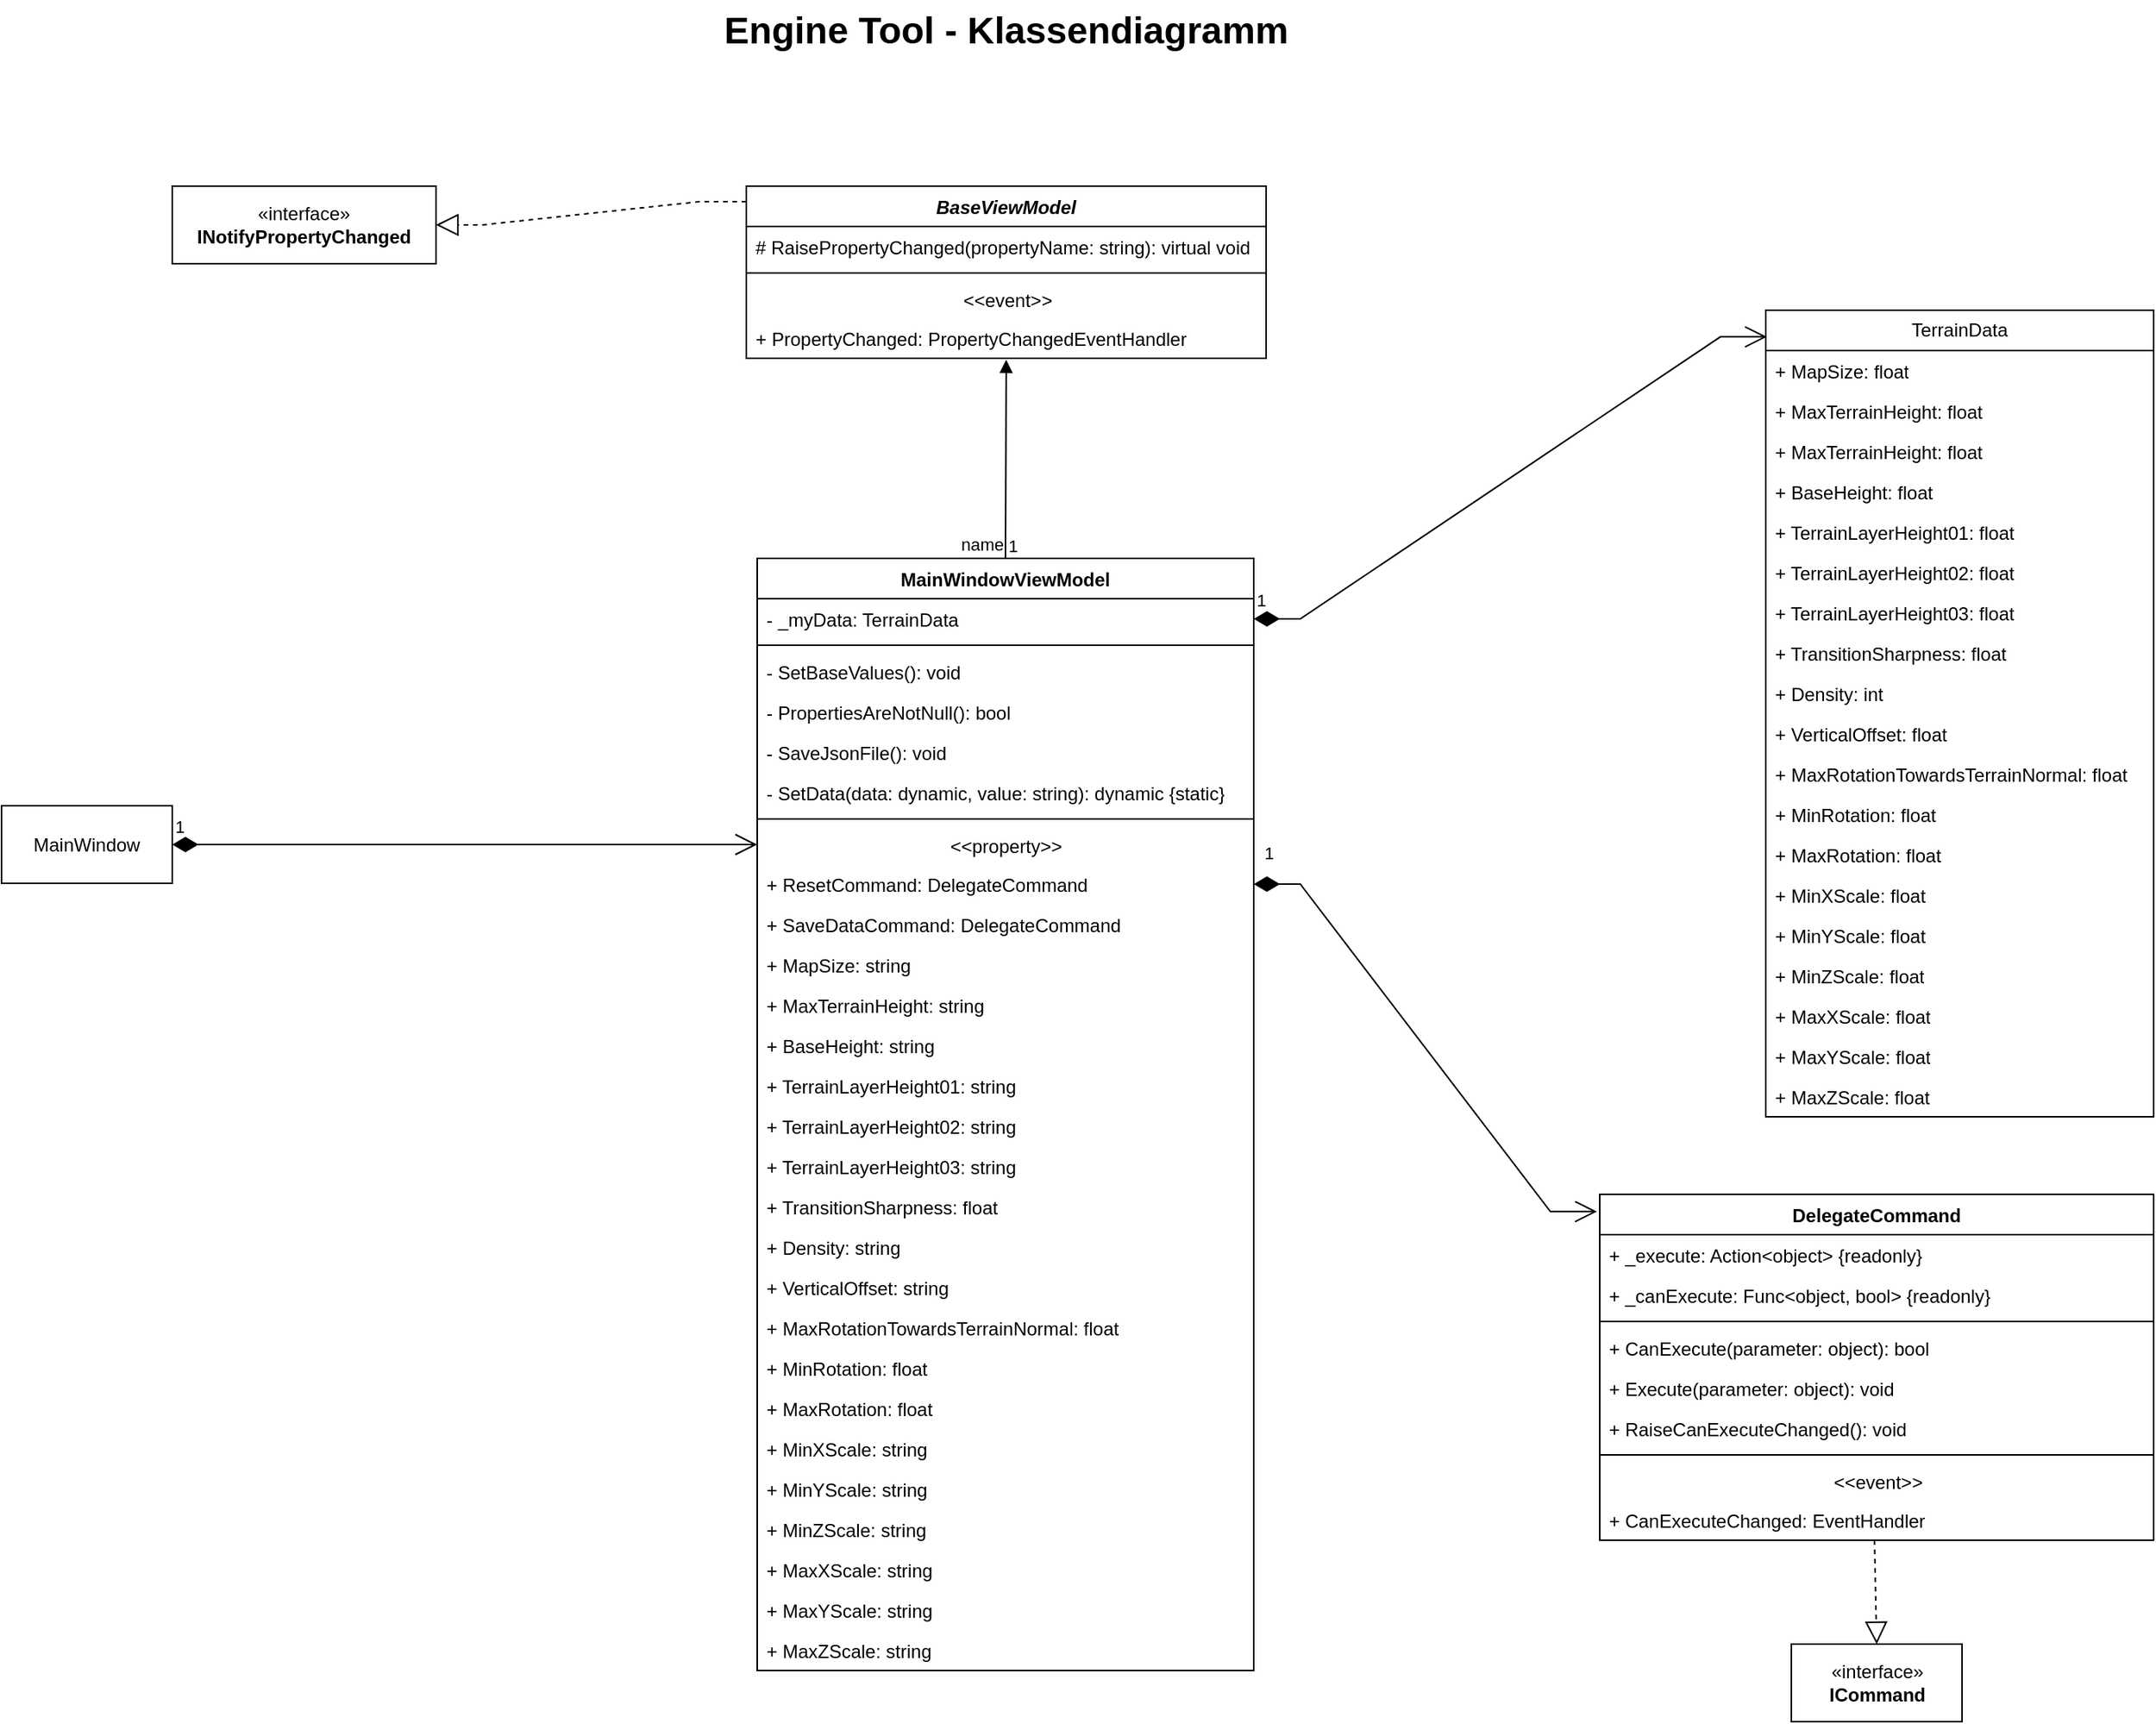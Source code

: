 <mxfile version="24.7.17">
  <diagram id="C5RBs43oDa-KdzZeNtuy" name="Page-1">
    <mxGraphModel dx="1247" dy="734" grid="1" gridSize="10" guides="1" tooltips="1" connect="1" arrows="1" fold="1" page="1" pageScale="1" pageWidth="1654" pageHeight="1169" math="0" shadow="0">
      <root>
        <mxCell id="WIyWlLk6GJQsqaUBKTNV-0" />
        <mxCell id="WIyWlLk6GJQsqaUBKTNV-1" parent="WIyWlLk6GJQsqaUBKTNV-0" />
        <mxCell id="wNG5AQzF8lPSqnR4uY4q-0" value="Engine Tool - Klassendiagramm" style="text;strokeColor=none;fillColor=none;html=1;fontSize=24;fontStyle=1;verticalAlign=middle;align=center;" vertex="1" parent="WIyWlLk6GJQsqaUBKTNV-1">
          <mxGeometry x="619" y="30" width="416" height="40" as="geometry" />
        </mxCell>
        <mxCell id="wNG5AQzF8lPSqnR4uY4q-1" value="TerrainData" style="swimlane;fontStyle=0;childLayout=stackLayout;horizontal=1;startSize=26;fillColor=none;horizontalStack=0;resizeParent=1;resizeParentMax=0;resizeLast=0;collapsible=1;marginBottom=0;whiteSpace=wrap;html=1;" vertex="1" parent="WIyWlLk6GJQsqaUBKTNV-1">
          <mxGeometry x="1317" y="230" width="250" height="520" as="geometry" />
        </mxCell>
        <mxCell id="wNG5AQzF8lPSqnR4uY4q-2" value="+ MapSize: float" style="text;strokeColor=none;fillColor=none;align=left;verticalAlign=top;spacingLeft=4;spacingRight=4;overflow=hidden;rotatable=0;points=[[0,0.5],[1,0.5]];portConstraint=eastwest;whiteSpace=wrap;html=1;" vertex="1" parent="wNG5AQzF8lPSqnR4uY4q-1">
          <mxGeometry y="26" width="250" height="26" as="geometry" />
        </mxCell>
        <mxCell id="wNG5AQzF8lPSqnR4uY4q-3" value="+ MaxTerrainHeight: float" style="text;strokeColor=none;fillColor=none;align=left;verticalAlign=top;spacingLeft=4;spacingRight=4;overflow=hidden;rotatable=0;points=[[0,0.5],[1,0.5]];portConstraint=eastwest;whiteSpace=wrap;html=1;" vertex="1" parent="wNG5AQzF8lPSqnR4uY4q-1">
          <mxGeometry y="52" width="250" height="26" as="geometry" />
        </mxCell>
        <mxCell id="wNG5AQzF8lPSqnR4uY4q-43" value="+ MaxTerrainHeight: float" style="text;strokeColor=none;fillColor=none;align=left;verticalAlign=top;spacingLeft=4;spacingRight=4;overflow=hidden;rotatable=0;points=[[0,0.5],[1,0.5]];portConstraint=eastwest;whiteSpace=wrap;html=1;" vertex="1" parent="wNG5AQzF8lPSqnR4uY4q-1">
          <mxGeometry y="78" width="250" height="26" as="geometry" />
        </mxCell>
        <mxCell id="wNG5AQzF8lPSqnR4uY4q-4" value="+ BaseHeight: float" style="text;strokeColor=none;fillColor=none;align=left;verticalAlign=top;spacingLeft=4;spacingRight=4;overflow=hidden;rotatable=0;points=[[0,0.5],[1,0.5]];portConstraint=eastwest;whiteSpace=wrap;html=1;" vertex="1" parent="wNG5AQzF8lPSqnR4uY4q-1">
          <mxGeometry y="104" width="250" height="26" as="geometry" />
        </mxCell>
        <mxCell id="wNG5AQzF8lPSqnR4uY4q-44" value="+ TerrainLayerHeight01: float" style="text;strokeColor=none;fillColor=none;align=left;verticalAlign=top;spacingLeft=4;spacingRight=4;overflow=hidden;rotatable=0;points=[[0,0.5],[1,0.5]];portConstraint=eastwest;whiteSpace=wrap;html=1;" vertex="1" parent="wNG5AQzF8lPSqnR4uY4q-1">
          <mxGeometry y="130" width="250" height="26" as="geometry" />
        </mxCell>
        <mxCell id="wNG5AQzF8lPSqnR4uY4q-45" value="+ TerrainLayerHeight02: float" style="text;strokeColor=none;fillColor=none;align=left;verticalAlign=top;spacingLeft=4;spacingRight=4;overflow=hidden;rotatable=0;points=[[0,0.5],[1,0.5]];portConstraint=eastwest;whiteSpace=wrap;html=1;" vertex="1" parent="wNG5AQzF8lPSqnR4uY4q-1">
          <mxGeometry y="156" width="250" height="26" as="geometry" />
        </mxCell>
        <mxCell id="wNG5AQzF8lPSqnR4uY4q-46" value="+ TerrainLayerHeight03: float" style="text;strokeColor=none;fillColor=none;align=left;verticalAlign=top;spacingLeft=4;spacingRight=4;overflow=hidden;rotatable=0;points=[[0,0.5],[1,0.5]];portConstraint=eastwest;whiteSpace=wrap;html=1;" vertex="1" parent="wNG5AQzF8lPSqnR4uY4q-1">
          <mxGeometry y="182" width="250" height="26" as="geometry" />
        </mxCell>
        <mxCell id="wNG5AQzF8lPSqnR4uY4q-47" value="+ TransitionSharpness: float" style="text;strokeColor=none;fillColor=none;align=left;verticalAlign=top;spacingLeft=4;spacingRight=4;overflow=hidden;rotatable=0;points=[[0,0.5],[1,0.5]];portConstraint=eastwest;whiteSpace=wrap;html=1;" vertex="1" parent="wNG5AQzF8lPSqnR4uY4q-1">
          <mxGeometry y="208" width="250" height="26" as="geometry" />
        </mxCell>
        <mxCell id="wNG5AQzF8lPSqnR4uY4q-48" value="+ Density: int" style="text;strokeColor=none;fillColor=none;align=left;verticalAlign=top;spacingLeft=4;spacingRight=4;overflow=hidden;rotatable=0;points=[[0,0.5],[1,0.5]];portConstraint=eastwest;whiteSpace=wrap;html=1;" vertex="1" parent="wNG5AQzF8lPSqnR4uY4q-1">
          <mxGeometry y="234" width="250" height="26" as="geometry" />
        </mxCell>
        <mxCell id="wNG5AQzF8lPSqnR4uY4q-49" value="+ VerticalOffset: float" style="text;strokeColor=none;fillColor=none;align=left;verticalAlign=top;spacingLeft=4;spacingRight=4;overflow=hidden;rotatable=0;points=[[0,0.5],[1,0.5]];portConstraint=eastwest;whiteSpace=wrap;html=1;" vertex="1" parent="wNG5AQzF8lPSqnR4uY4q-1">
          <mxGeometry y="260" width="250" height="26" as="geometry" />
        </mxCell>
        <mxCell id="wNG5AQzF8lPSqnR4uY4q-50" value="+ MaxRotationTowardsTerrainNormal: float" style="text;strokeColor=none;fillColor=none;align=left;verticalAlign=top;spacingLeft=4;spacingRight=4;overflow=hidden;rotatable=0;points=[[0,0.5],[1,0.5]];portConstraint=eastwest;whiteSpace=wrap;html=1;" vertex="1" parent="wNG5AQzF8lPSqnR4uY4q-1">
          <mxGeometry y="286" width="250" height="26" as="geometry" />
        </mxCell>
        <mxCell id="wNG5AQzF8lPSqnR4uY4q-51" value="+ MinRotation: float" style="text;strokeColor=none;fillColor=none;align=left;verticalAlign=top;spacingLeft=4;spacingRight=4;overflow=hidden;rotatable=0;points=[[0,0.5],[1,0.5]];portConstraint=eastwest;whiteSpace=wrap;html=1;" vertex="1" parent="wNG5AQzF8lPSqnR4uY4q-1">
          <mxGeometry y="312" width="250" height="26" as="geometry" />
        </mxCell>
        <mxCell id="wNG5AQzF8lPSqnR4uY4q-52" value="+ MaxRotation: float" style="text;strokeColor=none;fillColor=none;align=left;verticalAlign=top;spacingLeft=4;spacingRight=4;overflow=hidden;rotatable=0;points=[[0,0.5],[1,0.5]];portConstraint=eastwest;whiteSpace=wrap;html=1;" vertex="1" parent="wNG5AQzF8lPSqnR4uY4q-1">
          <mxGeometry y="338" width="250" height="26" as="geometry" />
        </mxCell>
        <mxCell id="wNG5AQzF8lPSqnR4uY4q-53" value="+ MinXScale: float" style="text;strokeColor=none;fillColor=none;align=left;verticalAlign=top;spacingLeft=4;spacingRight=4;overflow=hidden;rotatable=0;points=[[0,0.5],[1,0.5]];portConstraint=eastwest;whiteSpace=wrap;html=1;" vertex="1" parent="wNG5AQzF8lPSqnR4uY4q-1">
          <mxGeometry y="364" width="250" height="26" as="geometry" />
        </mxCell>
        <mxCell id="wNG5AQzF8lPSqnR4uY4q-54" value="+ MinYScale: float" style="text;strokeColor=none;fillColor=none;align=left;verticalAlign=top;spacingLeft=4;spacingRight=4;overflow=hidden;rotatable=0;points=[[0,0.5],[1,0.5]];portConstraint=eastwest;whiteSpace=wrap;html=1;" vertex="1" parent="wNG5AQzF8lPSqnR4uY4q-1">
          <mxGeometry y="390" width="250" height="26" as="geometry" />
        </mxCell>
        <mxCell id="wNG5AQzF8lPSqnR4uY4q-55" value="+ MinZScale: float" style="text;strokeColor=none;fillColor=none;align=left;verticalAlign=top;spacingLeft=4;spacingRight=4;overflow=hidden;rotatable=0;points=[[0,0.5],[1,0.5]];portConstraint=eastwest;whiteSpace=wrap;html=1;" vertex="1" parent="wNG5AQzF8lPSqnR4uY4q-1">
          <mxGeometry y="416" width="250" height="26" as="geometry" />
        </mxCell>
        <mxCell id="wNG5AQzF8lPSqnR4uY4q-56" value="+ MaxXScale: float" style="text;strokeColor=none;fillColor=none;align=left;verticalAlign=top;spacingLeft=4;spacingRight=4;overflow=hidden;rotatable=0;points=[[0,0.5],[1,0.5]];portConstraint=eastwest;whiteSpace=wrap;html=1;" vertex="1" parent="wNG5AQzF8lPSqnR4uY4q-1">
          <mxGeometry y="442" width="250" height="26" as="geometry" />
        </mxCell>
        <mxCell id="wNG5AQzF8lPSqnR4uY4q-57" value="+ MaxYScale: float" style="text;strokeColor=none;fillColor=none;align=left;verticalAlign=top;spacingLeft=4;spacingRight=4;overflow=hidden;rotatable=0;points=[[0,0.5],[1,0.5]];portConstraint=eastwest;whiteSpace=wrap;html=1;" vertex="1" parent="wNG5AQzF8lPSqnR4uY4q-1">
          <mxGeometry y="468" width="250" height="26" as="geometry" />
        </mxCell>
        <mxCell id="wNG5AQzF8lPSqnR4uY4q-58" value="+ MaxZScale: float" style="text;strokeColor=none;fillColor=none;align=left;verticalAlign=top;spacingLeft=4;spacingRight=4;overflow=hidden;rotatable=0;points=[[0,0.5],[1,0.5]];portConstraint=eastwest;whiteSpace=wrap;html=1;" vertex="1" parent="wNG5AQzF8lPSqnR4uY4q-1">
          <mxGeometry y="494" width="250" height="26" as="geometry" />
        </mxCell>
        <mxCell id="wNG5AQzF8lPSqnR4uY4q-5" value="MainWindowViewModel" style="swimlane;fontStyle=1;align=center;verticalAlign=top;childLayout=stackLayout;horizontal=1;startSize=26;horizontalStack=0;resizeParent=1;resizeParentMax=0;resizeLast=0;collapsible=1;marginBottom=0;whiteSpace=wrap;html=1;" vertex="1" parent="WIyWlLk6GJQsqaUBKTNV-1">
          <mxGeometry x="667" y="390" width="320" height="717" as="geometry" />
        </mxCell>
        <mxCell id="wNG5AQzF8lPSqnR4uY4q-6" value="- _myData: TerrainData" style="text;strokeColor=none;fillColor=none;align=left;verticalAlign=top;spacingLeft=4;spacingRight=4;overflow=hidden;rotatable=0;points=[[0,0.5],[1,0.5]];portConstraint=eastwest;whiteSpace=wrap;html=1;" vertex="1" parent="wNG5AQzF8lPSqnR4uY4q-5">
          <mxGeometry y="26" width="320" height="26" as="geometry" />
        </mxCell>
        <mxCell id="wNG5AQzF8lPSqnR4uY4q-7" value="" style="line;strokeWidth=1;fillColor=none;align=left;verticalAlign=middle;spacingTop=-1;spacingLeft=3;spacingRight=3;rotatable=0;labelPosition=right;points=[];portConstraint=eastwest;strokeColor=inherit;" vertex="1" parent="wNG5AQzF8lPSqnR4uY4q-5">
          <mxGeometry y="52" width="320" height="8" as="geometry" />
        </mxCell>
        <mxCell id="wNG5AQzF8lPSqnR4uY4q-8" value="- SetBaseValues(): void" style="text;strokeColor=none;fillColor=none;align=left;verticalAlign=top;spacingLeft=4;spacingRight=4;overflow=hidden;rotatable=0;points=[[0,0.5],[1,0.5]];portConstraint=eastwest;whiteSpace=wrap;html=1;" vertex="1" parent="wNG5AQzF8lPSqnR4uY4q-5">
          <mxGeometry y="60" width="320" height="26" as="geometry" />
        </mxCell>
        <mxCell id="wNG5AQzF8lPSqnR4uY4q-67" value="- PropertiesAreNotNull(): bool" style="text;strokeColor=none;fillColor=none;align=left;verticalAlign=top;spacingLeft=4;spacingRight=4;overflow=hidden;rotatable=0;points=[[0,0.5],[1,0.5]];portConstraint=eastwest;whiteSpace=wrap;html=1;" vertex="1" parent="wNG5AQzF8lPSqnR4uY4q-5">
          <mxGeometry y="86" width="320" height="26" as="geometry" />
        </mxCell>
        <mxCell id="wNG5AQzF8lPSqnR4uY4q-68" value="- SaveJsonFile(): void" style="text;strokeColor=none;fillColor=none;align=left;verticalAlign=top;spacingLeft=4;spacingRight=4;overflow=hidden;rotatable=0;points=[[0,0.5],[1,0.5]];portConstraint=eastwest;whiteSpace=wrap;html=1;" vertex="1" parent="wNG5AQzF8lPSqnR4uY4q-5">
          <mxGeometry y="112" width="320" height="26" as="geometry" />
        </mxCell>
        <mxCell id="wNG5AQzF8lPSqnR4uY4q-69" value="- SetData(data: dynamic, value: string): dynamic {static}" style="text;strokeColor=none;fillColor=none;align=left;verticalAlign=top;spacingLeft=4;spacingRight=4;overflow=hidden;rotatable=0;points=[[0,0.5],[1,0.5]];portConstraint=eastwest;whiteSpace=wrap;html=1;" vertex="1" parent="wNG5AQzF8lPSqnR4uY4q-5">
          <mxGeometry y="138" width="320" height="26" as="geometry" />
        </mxCell>
        <mxCell id="wNG5AQzF8lPSqnR4uY4q-70" value="" style="line;strokeWidth=1;fillColor=none;align=left;verticalAlign=middle;spacingTop=-1;spacingLeft=3;spacingRight=3;rotatable=0;labelPosition=right;points=[];portConstraint=eastwest;strokeColor=inherit;" vertex="1" parent="wNG5AQzF8lPSqnR4uY4q-5">
          <mxGeometry y="164" width="320" height="8" as="geometry" />
        </mxCell>
        <mxCell id="wNG5AQzF8lPSqnR4uY4q-72" value="&amp;lt;&amp;lt;property&amp;gt;&amp;gt;" style="text;html=1;align=center;" vertex="1" parent="wNG5AQzF8lPSqnR4uY4q-5">
          <mxGeometry y="172" width="320" height="25" as="geometry" />
        </mxCell>
        <mxCell id="wNG5AQzF8lPSqnR4uY4q-71" value="+ ResetCommand: DelegateCommand" style="text;strokeColor=none;fillColor=none;align=left;verticalAlign=top;spacingLeft=4;spacingRight=4;overflow=hidden;rotatable=0;points=[[0,0.5],[1,0.5]];portConstraint=eastwest;whiteSpace=wrap;html=1;" vertex="1" parent="wNG5AQzF8lPSqnR4uY4q-5">
          <mxGeometry y="197" width="320" height="26" as="geometry" />
        </mxCell>
        <mxCell id="wNG5AQzF8lPSqnR4uY4q-73" value="+ SaveDataCommand: DelegateCommand" style="text;strokeColor=none;fillColor=none;align=left;verticalAlign=top;spacingLeft=4;spacingRight=4;overflow=hidden;rotatable=0;points=[[0,0.5],[1,0.5]];portConstraint=eastwest;whiteSpace=wrap;html=1;" vertex="1" parent="wNG5AQzF8lPSqnR4uY4q-5">
          <mxGeometry y="223" width="320" height="26" as="geometry" />
        </mxCell>
        <mxCell id="wNG5AQzF8lPSqnR4uY4q-74" value="+ MapSize: string" style="text;strokeColor=none;fillColor=none;align=left;verticalAlign=top;spacingLeft=4;spacingRight=4;overflow=hidden;rotatable=0;points=[[0,0.5],[1,0.5]];portConstraint=eastwest;whiteSpace=wrap;html=1;" vertex="1" parent="wNG5AQzF8lPSqnR4uY4q-5">
          <mxGeometry y="249" width="320" height="26" as="geometry" />
        </mxCell>
        <mxCell id="wNG5AQzF8lPSqnR4uY4q-75" value="+ MaxTerrainHeight: string" style="text;strokeColor=none;fillColor=none;align=left;verticalAlign=top;spacingLeft=4;spacingRight=4;overflow=hidden;rotatable=0;points=[[0,0.5],[1,0.5]];portConstraint=eastwest;whiteSpace=wrap;html=1;" vertex="1" parent="wNG5AQzF8lPSqnR4uY4q-5">
          <mxGeometry y="275" width="320" height="26" as="geometry" />
        </mxCell>
        <mxCell id="wNG5AQzF8lPSqnR4uY4q-76" value="+ BaseHeight: string" style="text;strokeColor=none;fillColor=none;align=left;verticalAlign=top;spacingLeft=4;spacingRight=4;overflow=hidden;rotatable=0;points=[[0,0.5],[1,0.5]];portConstraint=eastwest;whiteSpace=wrap;html=1;" vertex="1" parent="wNG5AQzF8lPSqnR4uY4q-5">
          <mxGeometry y="301" width="320" height="26" as="geometry" />
        </mxCell>
        <mxCell id="wNG5AQzF8lPSqnR4uY4q-77" value="+ TerrainLayerHeight01: string" style="text;strokeColor=none;fillColor=none;align=left;verticalAlign=top;spacingLeft=4;spacingRight=4;overflow=hidden;rotatable=0;points=[[0,0.5],[1,0.5]];portConstraint=eastwest;whiteSpace=wrap;html=1;" vertex="1" parent="wNG5AQzF8lPSqnR4uY4q-5">
          <mxGeometry y="327" width="320" height="26" as="geometry" />
        </mxCell>
        <mxCell id="wNG5AQzF8lPSqnR4uY4q-78" value="+ TerrainLayerHeight02: string" style="text;strokeColor=none;fillColor=none;align=left;verticalAlign=top;spacingLeft=4;spacingRight=4;overflow=hidden;rotatable=0;points=[[0,0.5],[1,0.5]];portConstraint=eastwest;whiteSpace=wrap;html=1;" vertex="1" parent="wNG5AQzF8lPSqnR4uY4q-5">
          <mxGeometry y="353" width="320" height="26" as="geometry" />
        </mxCell>
        <mxCell id="wNG5AQzF8lPSqnR4uY4q-79" value="+ TerrainLayerHeight03: string" style="text;strokeColor=none;fillColor=none;align=left;verticalAlign=top;spacingLeft=4;spacingRight=4;overflow=hidden;rotatable=0;points=[[0,0.5],[1,0.5]];portConstraint=eastwest;whiteSpace=wrap;html=1;" vertex="1" parent="wNG5AQzF8lPSqnR4uY4q-5">
          <mxGeometry y="379" width="320" height="26" as="geometry" />
        </mxCell>
        <mxCell id="wNG5AQzF8lPSqnR4uY4q-80" value="+ TransitionSharpness: float" style="text;strokeColor=none;fillColor=none;align=left;verticalAlign=top;spacingLeft=4;spacingRight=4;overflow=hidden;rotatable=0;points=[[0,0.5],[1,0.5]];portConstraint=eastwest;whiteSpace=wrap;html=1;" vertex="1" parent="wNG5AQzF8lPSqnR4uY4q-5">
          <mxGeometry y="405" width="320" height="26" as="geometry" />
        </mxCell>
        <mxCell id="wNG5AQzF8lPSqnR4uY4q-81" value="+ Density: string" style="text;strokeColor=none;fillColor=none;align=left;verticalAlign=top;spacingLeft=4;spacingRight=4;overflow=hidden;rotatable=0;points=[[0,0.5],[1,0.5]];portConstraint=eastwest;whiteSpace=wrap;html=1;" vertex="1" parent="wNG5AQzF8lPSqnR4uY4q-5">
          <mxGeometry y="431" width="320" height="26" as="geometry" />
        </mxCell>
        <mxCell id="wNG5AQzF8lPSqnR4uY4q-82" value="+ VerticalOffset: string" style="text;strokeColor=none;fillColor=none;align=left;verticalAlign=top;spacingLeft=4;spacingRight=4;overflow=hidden;rotatable=0;points=[[0,0.5],[1,0.5]];portConstraint=eastwest;whiteSpace=wrap;html=1;" vertex="1" parent="wNG5AQzF8lPSqnR4uY4q-5">
          <mxGeometry y="457" width="320" height="26" as="geometry" />
        </mxCell>
        <mxCell id="wNG5AQzF8lPSqnR4uY4q-84" value="+ MaxRotationTowardsTerrainNormal: float" style="text;strokeColor=none;fillColor=none;align=left;verticalAlign=top;spacingLeft=4;spacingRight=4;overflow=hidden;rotatable=0;points=[[0,0.5],[1,0.5]];portConstraint=eastwest;whiteSpace=wrap;html=1;" vertex="1" parent="wNG5AQzF8lPSqnR4uY4q-5">
          <mxGeometry y="483" width="320" height="26" as="geometry" />
        </mxCell>
        <mxCell id="wNG5AQzF8lPSqnR4uY4q-85" value="+ MinRotation: float" style="text;strokeColor=none;fillColor=none;align=left;verticalAlign=top;spacingLeft=4;spacingRight=4;overflow=hidden;rotatable=0;points=[[0,0.5],[1,0.5]];portConstraint=eastwest;whiteSpace=wrap;html=1;" vertex="1" parent="wNG5AQzF8lPSqnR4uY4q-5">
          <mxGeometry y="509" width="320" height="26" as="geometry" />
        </mxCell>
        <mxCell id="wNG5AQzF8lPSqnR4uY4q-86" value="+ MaxRotation: float" style="text;strokeColor=none;fillColor=none;align=left;verticalAlign=top;spacingLeft=4;spacingRight=4;overflow=hidden;rotatable=0;points=[[0,0.5],[1,0.5]];portConstraint=eastwest;whiteSpace=wrap;html=1;" vertex="1" parent="wNG5AQzF8lPSqnR4uY4q-5">
          <mxGeometry y="535" width="320" height="26" as="geometry" />
        </mxCell>
        <mxCell id="wNG5AQzF8lPSqnR4uY4q-87" value="+ MinXScale: string" style="text;strokeColor=none;fillColor=none;align=left;verticalAlign=top;spacingLeft=4;spacingRight=4;overflow=hidden;rotatable=0;points=[[0,0.5],[1,0.5]];portConstraint=eastwest;whiteSpace=wrap;html=1;" vertex="1" parent="wNG5AQzF8lPSqnR4uY4q-5">
          <mxGeometry y="561" width="320" height="26" as="geometry" />
        </mxCell>
        <mxCell id="wNG5AQzF8lPSqnR4uY4q-88" value="+ MinYScale: string" style="text;strokeColor=none;fillColor=none;align=left;verticalAlign=top;spacingLeft=4;spacingRight=4;overflow=hidden;rotatable=0;points=[[0,0.5],[1,0.5]];portConstraint=eastwest;whiteSpace=wrap;html=1;" vertex="1" parent="wNG5AQzF8lPSqnR4uY4q-5">
          <mxGeometry y="587" width="320" height="26" as="geometry" />
        </mxCell>
        <mxCell id="wNG5AQzF8lPSqnR4uY4q-89" value="+ MinZScale: string" style="text;strokeColor=none;fillColor=none;align=left;verticalAlign=top;spacingLeft=4;spacingRight=4;overflow=hidden;rotatable=0;points=[[0,0.5],[1,0.5]];portConstraint=eastwest;whiteSpace=wrap;html=1;" vertex="1" parent="wNG5AQzF8lPSqnR4uY4q-5">
          <mxGeometry y="613" width="320" height="26" as="geometry" />
        </mxCell>
        <mxCell id="wNG5AQzF8lPSqnR4uY4q-93" value="+ MaxXScale: string" style="text;strokeColor=none;fillColor=none;align=left;verticalAlign=top;spacingLeft=4;spacingRight=4;overflow=hidden;rotatable=0;points=[[0,0.5],[1,0.5]];portConstraint=eastwest;whiteSpace=wrap;html=1;" vertex="1" parent="wNG5AQzF8lPSqnR4uY4q-5">
          <mxGeometry y="639" width="320" height="26" as="geometry" />
        </mxCell>
        <mxCell id="wNG5AQzF8lPSqnR4uY4q-94" value="+ MaxYScale: string" style="text;strokeColor=none;fillColor=none;align=left;verticalAlign=top;spacingLeft=4;spacingRight=4;overflow=hidden;rotatable=0;points=[[0,0.5],[1,0.5]];portConstraint=eastwest;whiteSpace=wrap;html=1;" vertex="1" parent="wNG5AQzF8lPSqnR4uY4q-5">
          <mxGeometry y="665" width="320" height="26" as="geometry" />
        </mxCell>
        <mxCell id="wNG5AQzF8lPSqnR4uY4q-95" value="+ MaxZScale: string" style="text;strokeColor=none;fillColor=none;align=left;verticalAlign=top;spacingLeft=4;spacingRight=4;overflow=hidden;rotatable=0;points=[[0,0.5],[1,0.5]];portConstraint=eastwest;whiteSpace=wrap;html=1;" vertex="1" parent="wNG5AQzF8lPSqnR4uY4q-5">
          <mxGeometry y="691" width="320" height="26" as="geometry" />
        </mxCell>
        <mxCell id="wNG5AQzF8lPSqnR4uY4q-9" value="&lt;i&gt;BaseViewModel&lt;/i&gt;" style="swimlane;fontStyle=1;align=center;verticalAlign=top;childLayout=stackLayout;horizontal=1;startSize=26;horizontalStack=0;resizeParent=1;resizeParentMax=0;resizeLast=0;collapsible=1;marginBottom=0;whiteSpace=wrap;html=1;" vertex="1" parent="WIyWlLk6GJQsqaUBKTNV-1">
          <mxGeometry x="660" y="150" width="335" height="111" as="geometry" />
        </mxCell>
        <mxCell id="wNG5AQzF8lPSqnR4uY4q-12" value="# RaisePropertyChanged(propertyName: string): virtual void" style="text;strokeColor=none;fillColor=none;align=left;verticalAlign=top;spacingLeft=4;spacingRight=4;overflow=hidden;rotatable=0;points=[[0,0.5],[1,0.5]];portConstraint=eastwest;whiteSpace=wrap;html=1;" vertex="1" parent="wNG5AQzF8lPSqnR4uY4q-9">
          <mxGeometry y="26" width="335" height="26" as="geometry" />
        </mxCell>
        <mxCell id="wNG5AQzF8lPSqnR4uY4q-11" value="" style="line;strokeWidth=1;fillColor=none;align=left;verticalAlign=middle;spacingTop=-1;spacingLeft=3;spacingRight=3;rotatable=0;labelPosition=right;points=[];portConstraint=eastwest;strokeColor=inherit;" vertex="1" parent="wNG5AQzF8lPSqnR4uY4q-9">
          <mxGeometry y="52" width="335" height="8" as="geometry" />
        </mxCell>
        <mxCell id="wNG5AQzF8lPSqnR4uY4q-31" value="&amp;lt;&amp;lt;event&amp;gt;&amp;gt;" style="text;html=1;align=center;" vertex="1" parent="wNG5AQzF8lPSqnR4uY4q-9">
          <mxGeometry y="60" width="335" height="25" as="geometry" />
        </mxCell>
        <mxCell id="wNG5AQzF8lPSqnR4uY4q-10" value="&lt;div&gt;&lt;span style=&quot;background-color: initial;&quot;&gt;+ PropertyChanged: PropertyChangedEventHandler&lt;/span&gt;&lt;br&gt;&lt;/div&gt;" style="text;strokeColor=none;fillColor=none;align=left;verticalAlign=top;spacingLeft=4;spacingRight=4;overflow=hidden;rotatable=0;points=[[0,0.5],[1,0.5]];portConstraint=eastwest;whiteSpace=wrap;html=1;" vertex="1" parent="wNG5AQzF8lPSqnR4uY4q-9">
          <mxGeometry y="85" width="335" height="26" as="geometry" />
        </mxCell>
        <mxCell id="wNG5AQzF8lPSqnR4uY4q-15" value="DelegateCommand" style="swimlane;fontStyle=1;align=center;verticalAlign=top;childLayout=stackLayout;horizontal=1;startSize=26;horizontalStack=0;resizeParent=1;resizeParentMax=0;resizeLast=0;collapsible=1;marginBottom=0;whiteSpace=wrap;html=1;" vertex="1" parent="WIyWlLk6GJQsqaUBKTNV-1">
          <mxGeometry x="1210" y="800" width="357" height="223" as="geometry" />
        </mxCell>
        <mxCell id="wNG5AQzF8lPSqnR4uY4q-16" value="+ _execute: Action&amp;lt;object&amp;gt; {readonly}" style="text;strokeColor=none;fillColor=none;align=left;verticalAlign=top;spacingLeft=4;spacingRight=4;overflow=hidden;rotatable=0;points=[[0,0.5],[1,0.5]];portConstraint=eastwest;whiteSpace=wrap;html=1;" vertex="1" parent="wNG5AQzF8lPSqnR4uY4q-15">
          <mxGeometry y="26" width="357" height="26" as="geometry" />
        </mxCell>
        <mxCell id="wNG5AQzF8lPSqnR4uY4q-61" value="+ _canExecute: Func&amp;lt;object, bool&amp;gt; {readonly}" style="text;strokeColor=none;fillColor=none;align=left;verticalAlign=top;spacingLeft=4;spacingRight=4;overflow=hidden;rotatable=0;points=[[0,0.5],[1,0.5]];portConstraint=eastwest;whiteSpace=wrap;html=1;" vertex="1" parent="wNG5AQzF8lPSqnR4uY4q-15">
          <mxGeometry y="52" width="357" height="26" as="geometry" />
        </mxCell>
        <mxCell id="wNG5AQzF8lPSqnR4uY4q-17" value="" style="line;strokeWidth=1;fillColor=none;align=left;verticalAlign=middle;spacingTop=-1;spacingLeft=3;spacingRight=3;rotatable=0;labelPosition=right;points=[];portConstraint=eastwest;strokeColor=inherit;" vertex="1" parent="wNG5AQzF8lPSqnR4uY4q-15">
          <mxGeometry y="78" width="357" height="8" as="geometry" />
        </mxCell>
        <mxCell id="wNG5AQzF8lPSqnR4uY4q-18" value="+ CanExecute(parameter: object): bool" style="text;strokeColor=none;fillColor=none;align=left;verticalAlign=top;spacingLeft=4;spacingRight=4;overflow=hidden;rotatable=0;points=[[0,0.5],[1,0.5]];portConstraint=eastwest;whiteSpace=wrap;html=1;" vertex="1" parent="wNG5AQzF8lPSqnR4uY4q-15">
          <mxGeometry y="86" width="357" height="26" as="geometry" />
        </mxCell>
        <mxCell id="wNG5AQzF8lPSqnR4uY4q-64" value="+ Execute(parameter: object): void" style="text;strokeColor=none;fillColor=none;align=left;verticalAlign=top;spacingLeft=4;spacingRight=4;overflow=hidden;rotatable=0;points=[[0,0.5],[1,0.5]];portConstraint=eastwest;whiteSpace=wrap;html=1;" vertex="1" parent="wNG5AQzF8lPSqnR4uY4q-15">
          <mxGeometry y="112" width="357" height="26" as="geometry" />
        </mxCell>
        <mxCell id="wNG5AQzF8lPSqnR4uY4q-65" value="+ RaiseCanExecuteChanged(): void" style="text;strokeColor=none;fillColor=none;align=left;verticalAlign=top;spacingLeft=4;spacingRight=4;overflow=hidden;rotatable=0;points=[[0,0.5],[1,0.5]];portConstraint=eastwest;whiteSpace=wrap;html=1;" vertex="1" parent="wNG5AQzF8lPSqnR4uY4q-15">
          <mxGeometry y="138" width="357" height="26" as="geometry" />
        </mxCell>
        <mxCell id="wNG5AQzF8lPSqnR4uY4q-66" value="" style="line;strokeWidth=1;fillColor=none;align=left;verticalAlign=middle;spacingTop=-1;spacingLeft=3;spacingRight=3;rotatable=0;labelPosition=right;points=[];portConstraint=eastwest;strokeColor=inherit;" vertex="1" parent="wNG5AQzF8lPSqnR4uY4q-15">
          <mxGeometry y="164" width="357" height="8" as="geometry" />
        </mxCell>
        <mxCell id="wNG5AQzF8lPSqnR4uY4q-62" value="&amp;lt;&amp;lt;event&amp;gt;&amp;gt;" style="text;html=1;align=center;" vertex="1" parent="wNG5AQzF8lPSqnR4uY4q-15">
          <mxGeometry y="172" width="357" height="25" as="geometry" />
        </mxCell>
        <mxCell id="wNG5AQzF8lPSqnR4uY4q-63" value="&lt;div&gt;&lt;span style=&quot;background-color: initial;&quot;&gt;+ CanExecuteChanged: EventHandler&lt;/span&gt;&lt;br&gt;&lt;/div&gt;" style="text;strokeColor=none;fillColor=none;align=left;verticalAlign=top;spacingLeft=4;spacingRight=4;overflow=hidden;rotatable=0;points=[[0,0.5],[1,0.5]];portConstraint=eastwest;whiteSpace=wrap;html=1;" vertex="1" parent="wNG5AQzF8lPSqnR4uY4q-15">
          <mxGeometry y="197" width="357" height="26" as="geometry" />
        </mxCell>
        <mxCell id="wNG5AQzF8lPSqnR4uY4q-19" value="«interface»&lt;br&gt;&lt;b&gt;ICo&lt;/b&gt;&lt;b style=&quot;background-color: initial;&quot;&gt;mmand&lt;/b&gt;" style="html=1;whiteSpace=wrap;" vertex="1" parent="WIyWlLk6GJQsqaUBKTNV-1">
          <mxGeometry x="1333.5" y="1090" width="110" height="50" as="geometry" />
        </mxCell>
        <mxCell id="wNG5AQzF8lPSqnR4uY4q-20" value="«interface»&lt;br&gt;&lt;b&gt;INotifyPropertyChanged&lt;/b&gt;" style="html=1;whiteSpace=wrap;" vertex="1" parent="WIyWlLk6GJQsqaUBKTNV-1">
          <mxGeometry x="290" y="150" width="170" height="50" as="geometry" />
        </mxCell>
        <mxCell id="wNG5AQzF8lPSqnR4uY4q-29" value="" style="endArrow=block;dashed=1;endFill=0;endSize=12;html=1;rounded=0;entryX=1;entryY=0.5;entryDx=0;entryDy=0;exitX=0;exitY=0.09;exitDx=0;exitDy=0;exitPerimeter=0;edgeStyle=entityRelationEdgeStyle;" edge="1" parent="WIyWlLk6GJQsqaUBKTNV-1" source="wNG5AQzF8lPSqnR4uY4q-9" target="wNG5AQzF8lPSqnR4uY4q-20">
          <mxGeometry width="160" relative="1" as="geometry">
            <mxPoint x="435" y="470" as="sourcePoint" />
            <mxPoint x="595" y="470" as="targetPoint" />
          </mxGeometry>
        </mxCell>
        <mxCell id="wNG5AQzF8lPSqnR4uY4q-30" value="" style="endArrow=block;dashed=1;endFill=0;endSize=12;html=1;rounded=0;exitX=0.496;exitY=1;exitDx=0;exitDy=0;exitPerimeter=0;entryX=0.5;entryY=0;entryDx=0;entryDy=0;" edge="1" parent="WIyWlLk6GJQsqaUBKTNV-1" source="wNG5AQzF8lPSqnR4uY4q-63" target="wNG5AQzF8lPSqnR4uY4q-19">
          <mxGeometry width="160" relative="1" as="geometry">
            <mxPoint x="218" y="720" as="sourcePoint" />
            <mxPoint x="215" y="750" as="targetPoint" />
          </mxGeometry>
        </mxCell>
        <mxCell id="wNG5AQzF8lPSqnR4uY4q-36" value="1" style="endArrow=open;html=1;endSize=12;startArrow=diamondThin;startSize=14;startFill=1;align=left;verticalAlign=bottom;rounded=0;entryX=0;entryY=0.5;entryDx=0;entryDy=0;exitX=1;exitY=0.5;exitDx=0;exitDy=0;edgeStyle=orthogonalEdgeStyle;" edge="1" parent="WIyWlLk6GJQsqaUBKTNV-1" source="wNG5AQzF8lPSqnR4uY4q-96" target="wNG5AQzF8lPSqnR4uY4q-72">
          <mxGeometry x="-1" y="3" relative="1" as="geometry">
            <mxPoint x="250" y="405.746" as="sourcePoint" />
            <mxPoint x="460" y="450" as="targetPoint" />
          </mxGeometry>
        </mxCell>
        <mxCell id="wNG5AQzF8lPSqnR4uY4q-37" value="name" style="endArrow=block;endFill=1;html=1;align=right;verticalAlign=bottom;rounded=0;textDirection=ltr;horizontal=1;entryX=0.5;entryY=1.036;entryDx=0;entryDy=0;entryPerimeter=0;exitX=0.5;exitY=0;exitDx=0;exitDy=0;" edge="1" parent="WIyWlLk6GJQsqaUBKTNV-1" source="wNG5AQzF8lPSqnR4uY4q-5" target="wNG5AQzF8lPSqnR4uY4q-10">
          <mxGeometry x="-1" relative="1" as="geometry">
            <mxPoint x="600" y="210" as="sourcePoint" />
            <mxPoint x="480" y="320" as="targetPoint" />
            <mxPoint as="offset" />
          </mxGeometry>
        </mxCell>
        <mxCell id="wNG5AQzF8lPSqnR4uY4q-38" value="1" style="edgeLabel;resizable=0;html=1;align=left;verticalAlign=bottom;" connectable="0" vertex="1" parent="wNG5AQzF8lPSqnR4uY4q-37">
          <mxGeometry x="-1" relative="1" as="geometry" />
        </mxCell>
        <mxCell id="wNG5AQzF8lPSqnR4uY4q-40" value="1" style="endArrow=open;html=1;endSize=12;startArrow=diamondThin;startSize=14;startFill=1;align=left;verticalAlign=bottom;rounded=0;entryX=-0.005;entryY=0.05;entryDx=0;entryDy=0;entryPerimeter=0;exitX=1;exitY=0.5;exitDx=0;exitDy=0;edgeStyle=entityRelationEdgeStyle;" edge="1" parent="WIyWlLk6GJQsqaUBKTNV-1" source="wNG5AQzF8lPSqnR4uY4q-71" target="wNG5AQzF8lPSqnR4uY4q-15">
          <mxGeometry x="-0.97" y="12" relative="1" as="geometry">
            <mxPoint x="650" y="390" as="sourcePoint" />
            <mxPoint x="835" y="440" as="targetPoint" />
            <mxPoint y="1" as="offset" />
          </mxGeometry>
        </mxCell>
        <mxCell id="wNG5AQzF8lPSqnR4uY4q-41" value="1" style="endArrow=open;html=1;endSize=12;startArrow=diamondThin;startSize=14;startFill=1;align=left;verticalAlign=bottom;rounded=0;exitX=1;exitY=0.5;exitDx=0;exitDy=0;entryX=0.003;entryY=0.033;entryDx=0;entryDy=0;entryPerimeter=0;edgeStyle=entityRelationEdgeStyle;" edge="1" parent="WIyWlLk6GJQsqaUBKTNV-1" source="wNG5AQzF8lPSqnR4uY4q-6" target="wNG5AQzF8lPSqnR4uY4q-1">
          <mxGeometry x="-1" y="3" relative="1" as="geometry">
            <mxPoint x="570" y="340" as="sourcePoint" />
            <mxPoint x="880" y="280" as="targetPoint" />
          </mxGeometry>
        </mxCell>
        <mxCell id="wNG5AQzF8lPSqnR4uY4q-96" value="MainWindow" style="html=1;whiteSpace=wrap;" vertex="1" parent="WIyWlLk6GJQsqaUBKTNV-1">
          <mxGeometry x="180" y="549.5" width="110" height="50" as="geometry" />
        </mxCell>
      </root>
    </mxGraphModel>
  </diagram>
</mxfile>
